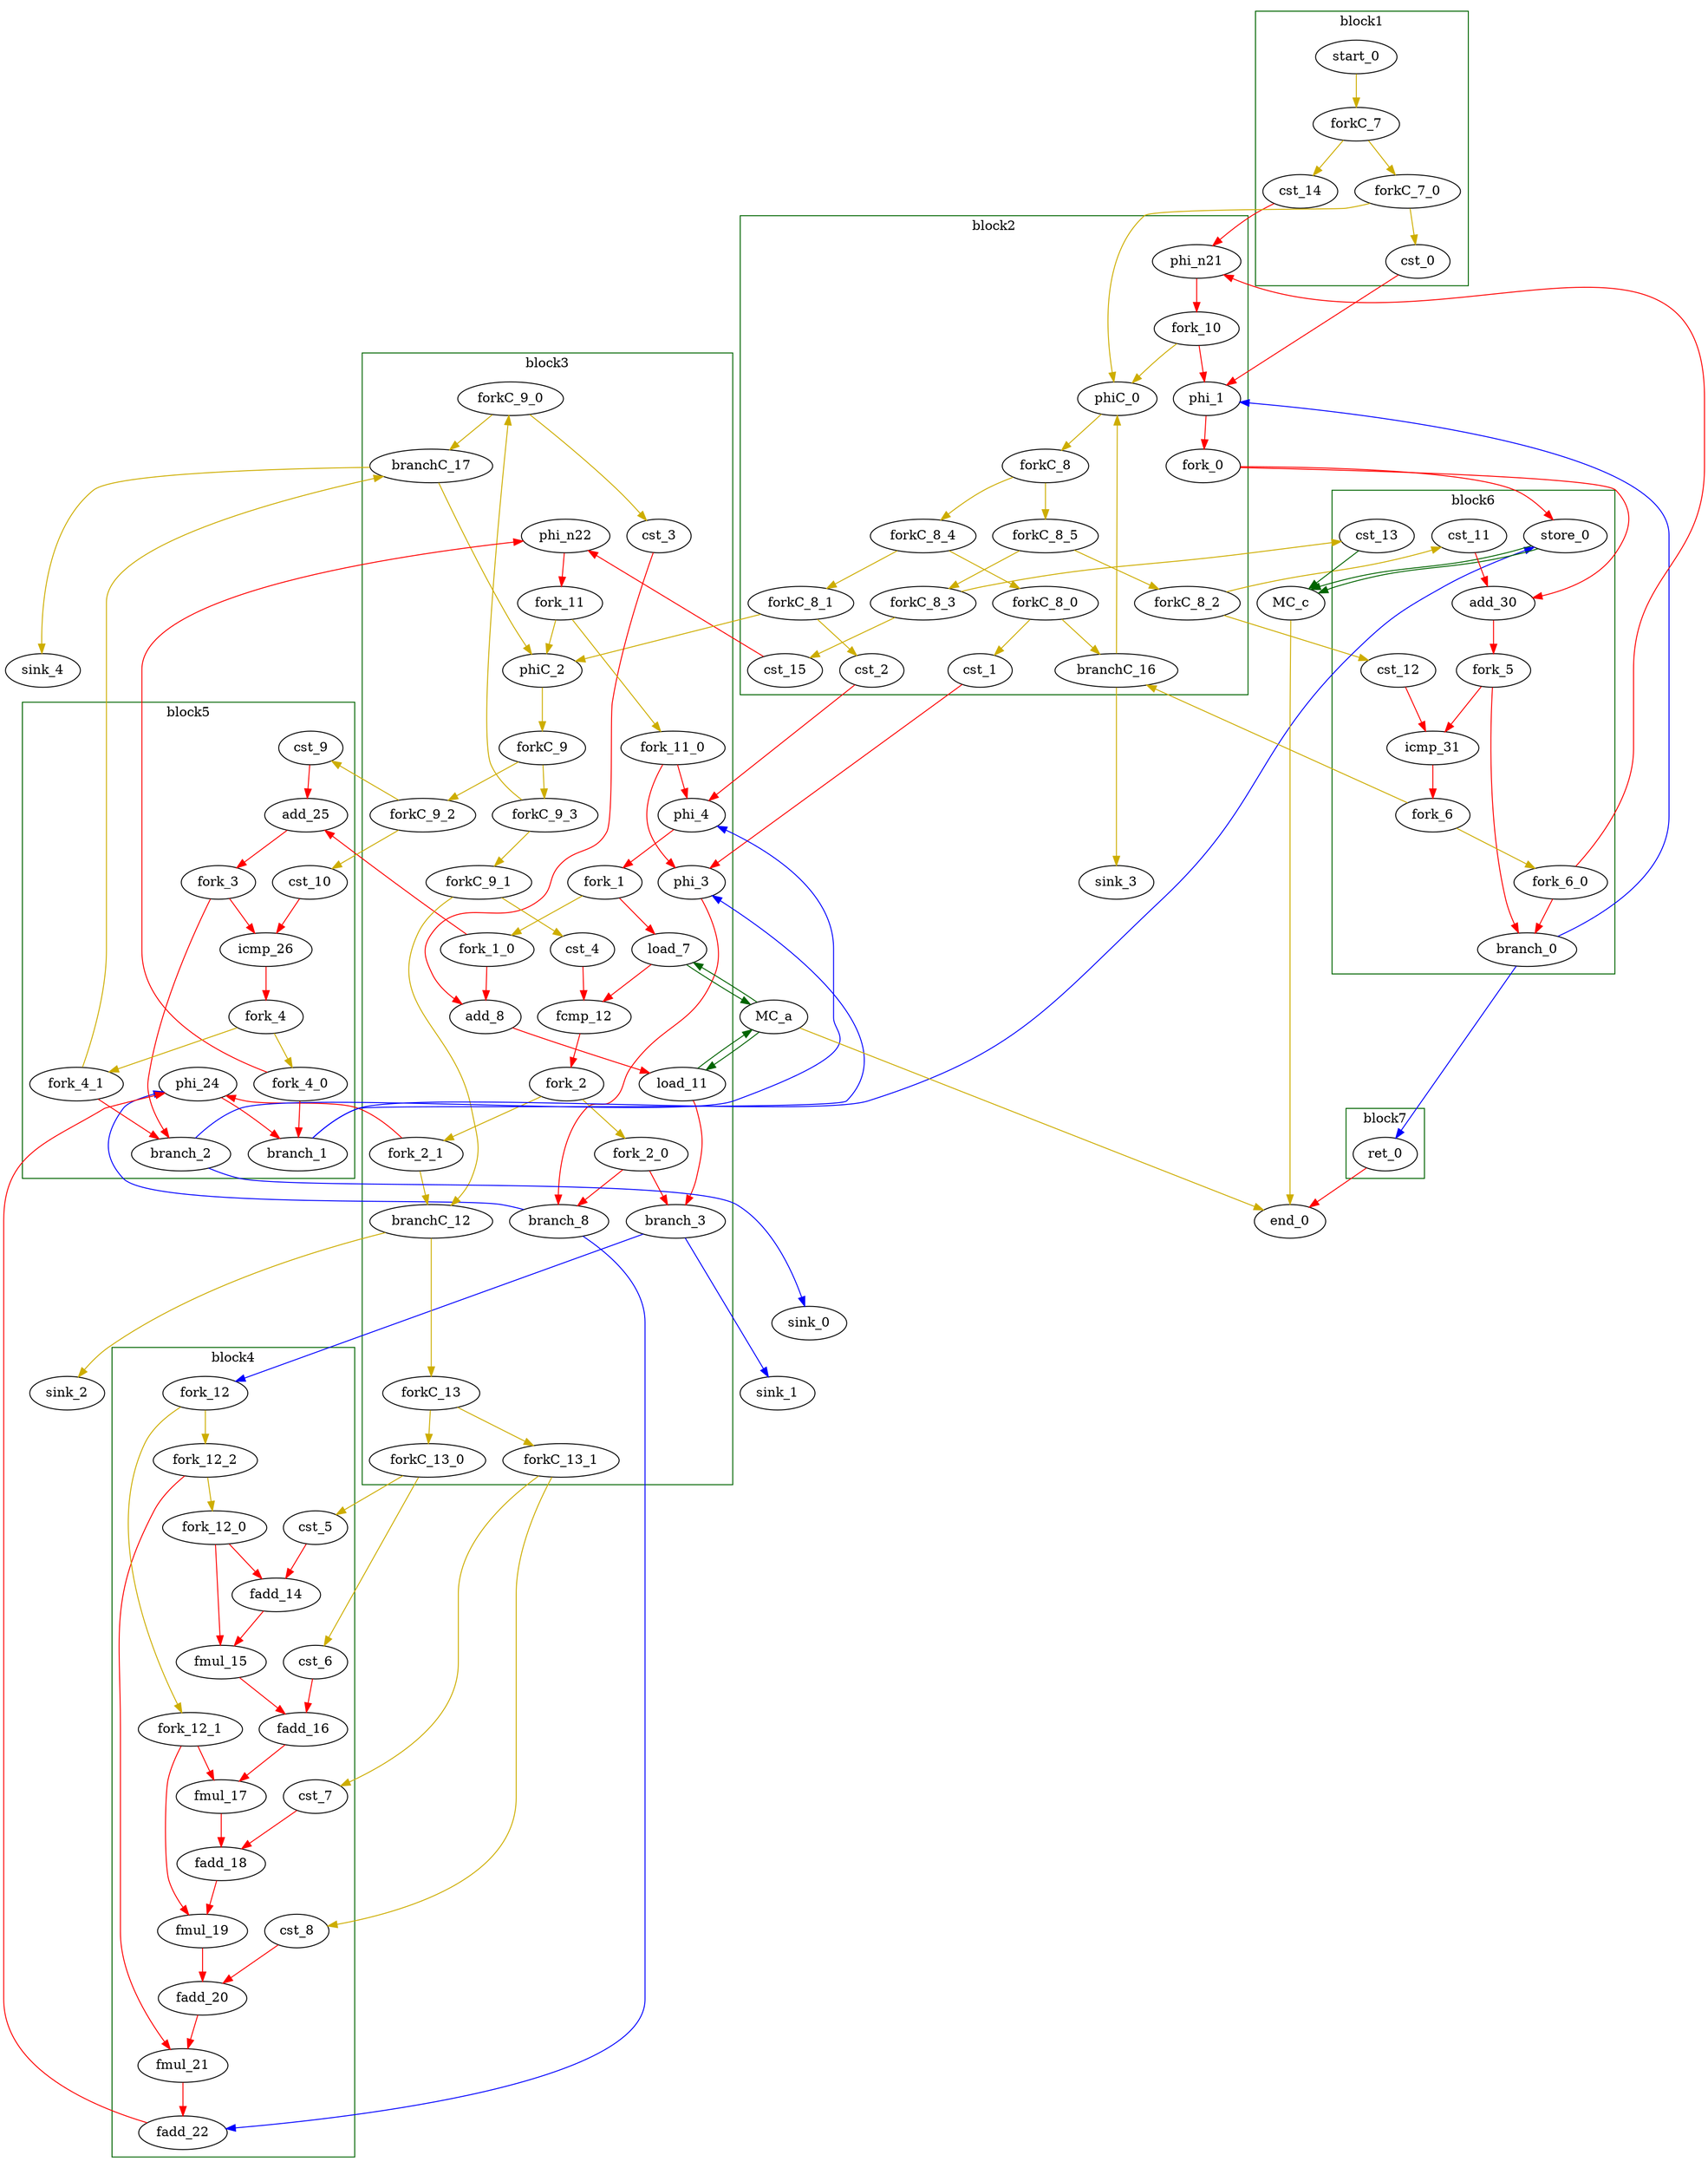 Digraph G {
	splines=spline;
//DHLS version: 0.1.1" [shape = "none" pos = "20,20!"]

	subgraph cluster_0 {
	color = "darkgreen";
		label = "block1";
		"cst_0" [type = "Constant", bbID= 1, in = "in1:32", out = "out1:32", value = "0x00000000", tagged=false, taggers_num=0, tagger_id=-1];
		"start_0" [type = "Entry", control= "true", bbID= 1, in = "in1:0", out = "out1:0", tagged=false, taggers_num=0, tagger_id=-1];
		"cst_14" [type = "Constant", bbID= 1, in = "in1:32", out = "out1:32", value = "0x00000000", tagged=false, taggers_num=0, tagger_id=-1];
		"forkC_7_0" [type = "fork Bool 2", bbID= 1, in = "in1:0", out = "out1:0 out2:0", tagged = false, taggers_num = 0, tagger_id = -1];
		"forkC_7" [type = "fork Bool 2", bbID= 1, in = "in1:0", out = "out1:0 out2:0", tagged = false, taggers_num = 0, tagger_id = -1];

	}

	subgraph cluster_1 {
	color = "darkgreen";
		label = "block2";
		"phi_1" [type = "mux T", bbID= 2, in = "in1?:1 in2:32 in3:32 ", out = "out1:32", delay=0.366, tagged=false, taggers_num=0, tagger_id=-1];
		"cst_1" [type = "Constant", bbID= 2, in = "in1:32", out = "out1:32", value = "0x00000000", tagged=false, taggers_num=0, tagger_id=-1];
		"cst_2" [type = "Constant", bbID= 2, in = "in1:32", out = "out1:32", value = "0x00000000", tagged=false, taggers_num=0, tagger_id=-1];
		"phiC_0" [type = "mux T", bbID= 2, in = "in1?:1 in2:0 in3:0 ", out = "out1:0", delay=0.166, tagged=false, taggers_num=0, tagger_id=-1];
		"phi_n21" [type = "Merge", bbID= 2, in = "in1:32 in2:32 ", out = "out1:32", delay=0.366, tagged=false, taggers_num=0, tagger_id=-1];
		"branchC_16" [type = "branch T", bbID= 2,  in = "in1:0 in2?:1*i", out = "out1+:0 out2-:0", tagged=false, taggers_num=0, tagger_id=-1];
		"cst_15" [type = "Constant", bbID= 2, in = "in1:32", out = "out1:32", value = "0x00000000", tagged=false, taggers_num=0, tagger_id=-1];
		"fork_0" [type = "fork Bool 2", bbID= 2, in = "in1:32", out = "out1:32 out2:32 ", tagged=false, taggers_num=0, tagger_id=-1];
		"forkC_8_0" [type = "fork Bool 2", bbID= 2, in = "in1:0", out = "out1:0 out2:0", tagged = false, taggers_num = 0, tagger_id = -1];
		"forkC_8_1" [type = "fork Bool 2", bbID= 2, in = "in1:0", out = "out1:0 out2:0", tagged = false, taggers_num = 0, tagger_id = -1];
		"forkC_8_2" [type = "fork Bool 2", bbID= 2, in = "in1:0", out = "out1:0 out2:0", tagged = false, taggers_num = 0, tagger_id = -1];
		"forkC_8_3" [type = "fork Bool 2", bbID= 2, in = "in1:0", out = "out1:0 out2:0", tagged = false, taggers_num = 0, tagger_id = -1];
		"forkC_8_4" [type = "fork Bool 2", bbID= 2, in = "in1:0", out = "out1:0 out2:0", tagged = false, taggers_num = 0, tagger_id = -1];
		"forkC_8_5" [type = "fork Bool 2", bbID= 2, in = "in1:0", out = "out1:0 out2:0", tagged = false, taggers_num = 0, tagger_id = -1];
		"forkC_8" [type = "fork Bool 2", bbID= 2, in = "in1:0", out = "out1:0 out2:0", tagged = false, taggers_num = 0, tagger_id = -1];
		"fork_10" [type = "fork Bool 2", bbID= 2, in = "in1:32", out = "out1:32 out2:32 ", tagged=false, taggers_num=0, tagger_id=-1];

	}

	subgraph cluster_2 {
	color = "darkgreen";
		label = "block3";
		"phi_3" [type = "mux T", bbID= 3, in = "in1?:1 in2:32 in3:32 ", out = "out1:32", delay=0.366, tagged=false, taggers_num=0, tagger_id=-1];
		"phi_4" [type = "mux T", bbID= 3, in = "in1?:1 in2:32 in3:32 ", out = "out1:32", delay=0.366, tagged=false, taggers_num=0, tagger_id=-1];
		"load_7" [type = "Operator", bbID= 3, op = "mc_load_op",bbID= 3, portId= 0, offset= 0, in = "in1:32 in2:32", out = "out1:32 out2:32 ", delay=0.000, latency=2, II=1, tagged=false, taggers_num=0, tagger_id=-1];
		"cst_3" [type = "Constant", bbID= 3, in = "in1:32", out = "out1:32", value = "0x00000001", tagged=false, taggers_num=0, tagger_id=-1];
		"add_8" [type = "Operator", bbID= 3, op = "add_op", in = "in1:32 in2:32 ", out = "out1:32 ", delay=1.693, latency=0, II=1, tagged=false, taggers_num=0, tagger_id=-1];
		"load_11" [type = "Operator", bbID= 3, op = "mc_load_op",bbID= 3, portId= 1, offset= 0, in = "in1:32 in2:32", out = "out1:32 out2:32 ", delay=0.000, latency=2, II=1, tagged=false, taggers_num=0, tagger_id=-1];
		"cst_4" [type = "Constant", bbID= 3, in = "in1:32", out = "out1:32", value = "0x00000000", tagged=false, taggers_num=0, tagger_id=-1];
		"fcmp_12" [type = "Operator", bbID= 3, op = "fcmp_ult_op", in = "in1:32 in2:32 ", out = "out1:1 ", delay=0.966, latency=2, II=1, tagged=false, taggers_num=0, tagger_id=-1];
		"phiC_2" [type = "mux T", bbID= 3, in = "in1?:1 in2:0 in3:0 ", out = "out1:0", delay=0.166, tagged=false, taggers_num=0, tagger_id=-1];
		"phi_n22" [type = "Merge", bbID= 3, in = "in1:32 in2:32 ", out = "out1:32", delay=0.366, tagged=false, taggers_num=0, tagger_id=-1];
		"branch_3" [type = "branch T", bbID= 3,  in = "in1:32 in2?:1", out = "out1+:32 out2-:32", tagged=false, taggers_num=0, tagger_id=-1];
		"branch_8" [type = "branch T", bbID= 3,  in = "in1:32 in2?:1", out = "out1+:32 out2-:32", tagged=false, taggers_num=0, tagger_id=-1];
		"branchC_12" [type = "branch T", bbID= 3,  in = "in1:0 in2?:1", out = "out1+:0 out2-:0", tagged=false, taggers_num=0, tagger_id=-1];
		"branchC_17" [type = "branch T", bbID= 3,  in = "in1:0 in2?:1*i", out = "out1+:0 out2-:0", tagged=false, taggers_num=0, tagger_id=-1];
		"fork_1_0" [type = "fork Bool 2", bbID= 3, in = "in1:32", out = "out1:32 out2:32", tagged = false, taggers_num = 0, tagger_id = -1];
		"fork_1" [type = "fork Bool 2", bbID= 3, in = "in1:32", out = "out1:32 out2:32", tagged = false, taggers_num = 0, tagger_id = -1];
		"fork_2_0" [type = "fork Bool 2", bbID= 3, in = "in1:32", out = "out1:32 out2:32", tagged = false, taggers_num = 0, tagger_id = -1];
		"fork_2_1" [type = "fork Bool 2", bbID= 3, in = "in1:32", out = "out1:32 out2:32", tagged = false, taggers_num = 0, tagger_id = -1];
		"fork_2" [type = "fork Bool 2", bbID= 3, in = "in1:32", out = "out1:32 out2:32", tagged = false, taggers_num = 0, tagger_id = -1];
		"forkC_9_0" [type = "fork Bool 2", bbID= 3, in = "in1:0", out = "out1:0 out2:0", tagged = false, taggers_num = 0, tagger_id = -1];
		"forkC_9_1" [type = "fork Bool 2", bbID= 3, in = "in1:0", out = "out1:0 out2:0", tagged = false, taggers_num = 0, tagger_id = -1];
		"forkC_9_2" [type = "fork Bool 2", bbID= 3, in = "in1:0", out = "out1:0 out2:0", tagged = false, taggers_num = 0, tagger_id = -1];
		"forkC_9_3" [type = "fork Bool 2", bbID= 3, in = "in1:0", out = "out1:0 out2:0", tagged = false, taggers_num = 0, tagger_id = -1];
		"forkC_9" [type = "fork Bool 2", bbID= 3, in = "in1:0", out = "out1:0 out2:0", tagged = false, taggers_num = 0, tagger_id = -1];
		"fork_11_0" [type = "fork Bool 2", bbID= 3, in = "in1:32", out = "out1:32 out2:32", tagged = false, taggers_num = 0, tagger_id = -1];
		"fork_11" [type = "fork Bool 2", bbID= 3, in = "in1:32", out = "out1:32 out2:32", tagged = false, taggers_num = 0, tagger_id = -1];
		"forkC_13_0" [type = "fork Bool 2", bbID= 3, in = "in1:0", out = "out1:0 out2:0", tagged = false, taggers_num = 1, tagger_id = -1];
		"forkC_13_1" [type = "fork Bool 2", bbID= 3, in = "in1:0", out = "out1:0 out2:0", tagged = false, taggers_num = 1, tagger_id = -1];
		"forkC_13" [type = "fork Bool 2", bbID= 3, in = "in1:0", out = "out1:0 out2:0", tagged = false, taggers_num = 1, tagger_id = -1];

	}

	subgraph cluster_3 {
	color = "darkgreen";
		label = "block4";
		"cst_5" [type = "Constant", bbID= 4, in = "in1:32", out = "out1:32", value = "0x3F23D70A", tagged=false, taggers_num=0, tagger_id=-1];
		"fadd_14" [type = "Operator", bbID= 4, op = "fadd_op", in = "in1:32 in2:32 ", out = "out1:32 ", delay=0.966, latency=10, II=1, tagged=false, taggers_num=0, tagger_id=-1];
		"fmul_15" [type = "Operator", bbID= 4, op = "fmul_op", in = "in1:32 in2:32 ", out = "out1:32 ", delay=0.966, latency=6, II=1, tagged=false, taggers_num=0, tagger_id=-1];
		"cst_6" [type = "Constant", bbID= 4, in = "in1:32", out = "out1:32", value = "0x3F333333", tagged=false, taggers_num=0, tagger_id=-1];
		"fadd_16" [type = "Operator", bbID= 4, op = "fadd_op", in = "in1:32 in2:32 ", out = "out1:32 ", delay=0.966, latency=10, II=1, tagged=false, taggers_num=0, tagger_id=-1];
		"fmul_17" [type = "Operator", bbID= 4, op = "fmul_op", in = "in1:32 in2:32 ", out = "out1:32 ", delay=0.966, latency=6, II=1, tagged=false, taggers_num=0, tagger_id=-1];
		"cst_7" [type = "Constant", bbID= 4, in = "in1:32", out = "out1:32", value = "0x3E570A3D", tagged=false, taggers_num=0, tagger_id=-1];
		"fadd_18" [type = "Operator", bbID= 4, op = "fadd_op", in = "in1:32 in2:32 ", out = "out1:32 ", delay=0.966, latency=10, II=1, tagged=false, taggers_num=0, tagger_id=-1];
		"fmul_19" [type = "Operator", bbID= 4, op = "fmul_op", in = "in1:32 in2:32 ", out = "out1:32 ", delay=0.966, latency=6, II=1, tagged=false, taggers_num=0, tagger_id=-1];
		"cst_8" [type = "Constant", bbID= 4, in = "in1:32", out = "out1:32", value = "0x3EA8F5C3", tagged=false, taggers_num=0, tagger_id=-1];
		"fadd_20" [type = "Operator", bbID= 4, op = "fadd_op", in = "in1:32 in2:32 ", out = "out1:32 ", delay=0.966, latency=10, II=1, tagged=false, taggers_num=0, tagger_id=-1];
		"fmul_21" [type = "Operator", bbID= 4, op = "fmul_op", in = "in1:32 in2:32 ", out = "out1:32 ", delay=0.966, latency=6, II=1, tagged=false, taggers_num=0, tagger_id=-1];
		"fadd_22" [type = "Operator", bbID= 4, op = "fadd_op", in = "in1:32 in2:32 ", out = "out1:32 ", delay=0.966, latency=10, II=1, tagged=false, taggers_num=0, tagger_id=-1];
		"fork_12_0" [type = "fork Bool 2", bbID= 4, in = "in1:32", out = "out1:32 out2:32", tagged = false, taggers_num = 0, tagger_id = -1];
		"fork_12_1" [type = "fork Bool 2", bbID= 4, in = "in1:32", out = "out1:32 out2:32", tagged = false, taggers_num = 0, tagger_id = -1];
		"fork_12_2" [type = "fork Bool 2", bbID= 4, in = "in1:32", out = "out1:32 out2:32", tagged = false, taggers_num = 0, tagger_id = -1];
		"fork_12" [type = "fork Bool 2", bbID= 4, in = "in1:32", out = "out1:32 out2:32", tagged = false, taggers_num = 0, tagger_id = -1];

	}

	subgraph cluster_4 {
	color = "darkgreen";
		label = "block5";
		"phi_24" [type = "mux T", bbID= 5, in = "in1?:1 in2:32 in3:32 ", out = "out1:32", delay=0.366, tagged=false, taggers_num=0, tagger_id=-1];
		"cst_9" [type = "Constant", bbID= 5, in = "in1:32", out = "out1:32", value = "0x00000001", tagged=false, taggers_num=0, tagger_id=-1];
		"add_25" [type = "Operator", bbID= 5, op = "add_op", in = "in1:32 in2:32 ", out = "out1:32 ", delay=1.693, latency=0, II=1, tagged=false, taggers_num=0, tagger_id=-1];
		"cst_10" [type = "Constant", bbID= 5, in = "in1:32", out = "out1:32", value = "0x000003E8", tagged=false, taggers_num=0, tagger_id=-1];
		"icmp_26" [type = "Operator", bbID= 5, op = "icmp_ult_op", in = "in1:32 in2:32 ", out = "out1:1 ", delay=1.530, latency=0, II=1, tagged=false, taggers_num=0, tagger_id=-1];
		"branch_1" [type = "branch T", bbID= 5,  in = "in1:32 in2?:1*i", out = "out1+:32 out2-:32", tagged=false, taggers_num=0, tagger_id=-1];
		"branch_2" [type = "branch T", bbID= 5,  in = "in1:32 in2?:1*i", out = "out1+:32 out2-:32", tagged=false, taggers_num=0, tagger_id=-1];
		"fork_3" [type = "fork Bool 2", bbID= 5, in = "in1:32", out = "out1:32 out2:32 ", tagged=false, taggers_num=0, tagger_id=-1];
		"fork_4_0" [type = "fork Bool 2", bbID= 5, in = "in1:32", out = "out1:32 out2:32", tagged = false, taggers_num = 0, tagger_id = -1];
		"fork_4_1" [type = "fork Bool 2", bbID= 5, in = "in1:32", out = "out1:32 out2:32", tagged = false, taggers_num = 0, tagger_id = -1];
		"fork_4" [type = "fork Bool 2", bbID= 5, in = "in1:32", out = "out1:32 out2:32", tagged = false, taggers_num = 0, tagger_id = -1];

	}

	subgraph cluster_5 {
	color = "darkgreen";
		label = "block6";
		"store_0" [type = "Operator", bbID= 6, op = "mc_store_op",bbID= 6, portId= 0, offset= 0, in = "in1:32 in2:32 ", out = "out1:32 out2:32 ", delay=0.000, latency=0, II=1, tagged=false, taggers_num=0, tagger_id=-1];
		"cst_11" [type = "Constant", bbID= 6, in = "in1:32", out = "out1:32", value = "0x00000001", tagged=false, taggers_num=0, tagger_id=-1];
		"add_30" [type = "Operator", bbID= 6, op = "add_op", in = "in1:32 in2:32 ", out = "out1:32 ", delay=1.693, latency=0, II=1, tagged=false, taggers_num=0, tagger_id=-1];
		"cst_12" [type = "Constant", bbID= 6, in = "in1:32", out = "out1:32", value = "0x0000000A", tagged=false, taggers_num=0, tagger_id=-1];
		"icmp_31" [type = "Operator", bbID= 6, op = "icmp_ult_op", in = "in1:32 in2:32 ", out = "out1:1 ", delay=1.530, latency=0, II=1, tagged=false, taggers_num=0, tagger_id=-1];
		"cst_13" [type = "Constant", bbID= 6, in = "in1:32", out = "out1:32", value = "0x00000001", tagged=false, taggers_num=0, tagger_id=-1];
		"branch_0" [type = "branch T", bbID= 6,  in = "in1:32 in2?:1*i", out = "out1+:32 out2-:32", tagged=false, taggers_num=0, tagger_id=-1];
		"fork_5" [type = "fork Bool 2", bbID= 6, in = "in1:32", out = "out1:32 out2:32 ", tagged=false, taggers_num=0, tagger_id=-1];
		"fork_6_0" [type = "fork Bool 2", bbID= 6, in = "in1:32", out = "out1:32 out2:32", tagged = false, taggers_num = 0, tagger_id = -1];
		"fork_6" [type = "fork Bool 2", bbID= 6, in = "in1:32", out = "out1:32 out2:32", tagged = false, taggers_num = 0, tagger_id = -1];

	}

	subgraph cluster_6 {
	color = "darkgreen";
		label = "block7";
		"ret_0" [type = "Operator", bbID= 7, op = "ret_op", in = "in1:32 ", out = "out1:32 ", delay=0.000, latency=0, II=1, tagged=false, taggers_num=0, tagger_id=-1];

	}
	"MC_a" [type = "MC", bbID= 0, in = "in1:32*l0a in2:32*l1a ", out = "out1:32*l0d out2:32*l1d out3:0*e ", memory = "a", bbcount = 0, ldcount = 2, stcount = 0];
	"MC_c" [type = "MC", bbID= 0, in = "in1:32*c0 in2:32*s0a in3:32*s0d ", out = "out1:0*e ", memory = "c", bbcount = 1, ldcount = 0, stcount = 1];
	"sink_0" [type = "Sink", bbID= 0, in = "in1:32"];
	"sink_1" [type = "Sink", bbID= 0, in = "in1:32"];
	"sink_2" [type = "Sink", bbID= 0, in = "in1:0"];
	"sink_3" [type = "Sink", bbID= 0, in = "in1:0"];
	"sink_4" [type = "Sink", bbID= 0, in = "in1:0"];
	"end_0" [type = "Exit", bbID= 0, in = "in1:0*e in2:0*e  in3:32 ", out = "out1:32" ];

	"load_7" -> "MC_a" [color = "darkgreen", mem_address = "true", from = "out2", to = "in1"];
	"MC_a" -> "load_7" [color = "darkgreen", mem_address = "false", from = "out1", to = "in1"];
	"load_11" -> "MC_a" [color = "darkgreen", mem_address = "true", from = "out2", to = "in2"];
	"MC_a" -> "load_11" [color = "darkgreen", mem_address = "false", from = "out2", to = "in1"];
	"store_0" -> "MC_c" [color = "darkgreen", mem_address = "true", from = "out2", to = "in2"];
	"store_0" -> "MC_c" [color = "darkgreen", mem_address = "false", from = "out1", to = "in3"];
	"MC_a" -> "end_0" [color = "gold3", from = "out3", to = "in1"];
	"cst_13" -> "MC_c" [color = "darkgreen", from = "out1", to = "in1"];
	"MC_c" -> "end_0" [color = "gold3", from = "out1", to = "in2"];
	"cst_0" -> "phi_1" [color = "red", from = "out1", to = "in2"];
	"phi_1" -> "fork_0" [color = "red", from = "out1", to = "in1"];
	"cst_1" -> "phi_3" [color = "red", from = "out1", to = "in2"];
	"phi_3" -> "branch_8" [color = "red", from = "out1", to = "in1"];
	"cst_2" -> "phi_4" [color = "red", from = "out1", to = "in2"];
	"phi_4" -> "fork_1" [color = "red", from = "out1", to = "in1"];
	"load_7" -> "fcmp_12" [color = "red", from = "out1", to = "in1"];
	"cst_3" -> "add_8" [color = "red", from = "out1", to = "in2"];
	"add_8" -> "load_11" [color = "red", from = "out1", to = "in2"];
	"load_11" -> "branch_3" [color = "red", from = "out1", to = "in1"];
	"cst_4" -> "fcmp_12" [color = "red", from = "out1", to = "in2"];
	"fcmp_12" -> "fork_2" [color = "red", from = "out1", to = "in1"];
	"cst_5" -> "fadd_14" [color = "red", from = "out1", to = "in2"];
	"fadd_14" -> "fmul_15" [color = "red", from = "out1", to = "in1"];
	"fmul_15" -> "fadd_16" [color = "red", from = "out1", to = "in1"];
	"cst_6" -> "fadd_16" [color = "red", from = "out1", to = "in2"];
	"fadd_16" -> "fmul_17" [color = "red", from = "out1", to = "in1"];
	"fmul_17" -> "fadd_18" [color = "red", from = "out1", to = "in1"];
	"cst_7" -> "fadd_18" [color = "red", from = "out1", to = "in2"];
	"fadd_18" -> "fmul_19" [color = "red", from = "out1", to = "in1"];
	"fmul_19" -> "fadd_20" [color = "red", from = "out1", to = "in1"];
	"cst_8" -> "fadd_20" [color = "red", from = "out1", to = "in2"];
	"fadd_20" -> "fmul_21" [color = "red", from = "out1", to = "in1"];
	"fmul_21" -> "fadd_22" [color = "red", from = "out1", to = "in2"];
	"fadd_22" -> "phi_24" [color = "red", from = "out1", to = "in2"];
	"phi_24" -> "branch_1" [color = "red", from = "out1", to = "in1"];
	"cst_9" -> "add_25" [color = "red", from = "out1", to = "in2"];
	"add_25" -> "fork_3" [color = "red", from = "out1", to = "in1"];
	"cst_10" -> "icmp_26" [color = "red", from = "out1", to = "in2"];
	"icmp_26" -> "fork_4" [color = "red", from = "out1", to = "in1"];
	"cst_11" -> "add_30" [color = "red", from = "out1", to = "in2"];
	"add_30" -> "fork_5" [color = "red", from = "out1", to = "in1"];
	"cst_12" -> "icmp_31" [color = "red", from = "out1", to = "in2"];
	"icmp_31" -> "fork_6" [color = "red", from = "out1", to = "in1"];
	"ret_0" -> "end_0" [color = "red", from = "out1", to = "in3"];
	"start_0" -> "forkC_7" [color = "gold3", from = "out1", to = "in1"];
	"phiC_0" -> "forkC_8" [color = "gold3", from = "out1", to = "in1"];
	"phiC_2" -> "forkC_9" [color = "gold3", from = "out1", to = "in1"];
	"branch_0" -> "ret_0" [color = "blue", minlen = 3, from = "out1", to = "in1"];
	"branch_0" -> "phi_1" [color = "blue", minlen = 3, from = "out2", to = "in3"];
	"phi_n21" -> "fork_10" [color = "red", from = "out1", to = "in1"];
	"cst_14" -> "phi_n21" [color = "red", from = "out1", to = "in1"];
	"branch_1" -> "store_0" [color = "blue", minlen = 3, from = "out1", to = "in1"];
	"branch_1" -> "phi_3" [color = "blue", minlen = 3, from = "out2", to = "in3"];
	"phi_n22" -> "fork_11" [color = "red", from = "out1", to = "in1"];
	"branch_2" -> "sink_0" [color = "blue", minlen = 3, from = "out1", to = "in1"];
	"branch_2" -> "phi_4" [color = "blue", minlen = 3, from = "out2", to = "in3"];
	"branch_3" -> "sink_1" [color = "blue", minlen = 3, from = "out1", to = "in1"];
	"branch_3" -> "fork_12" [color = "blue", minlen = 3, from = "out2", to = "in1"];
	"branch_8" -> "phi_24" [color = "blue", minlen = 3, from = "out1", to = "in3"];
	"branch_8" -> "fadd_22" [color = "blue", minlen = 3, from = "out2", to = "in1"];
	"branchC_12" -> "sink_2" [color = "gold3", minlen = 3, from = "out1", to = "in1"];
	"branchC_12" -> "forkC_13" [color = "gold3", minlen = 3, from = "out2", to = "in1"];
	"branchC_16" -> "sink_3" [color = "gold3", minlen = 3, from = "out1", to = "in1"];
	"branchC_16" -> "phiC_0" [color = "gold3", minlen = 3, from = "out2", to = "in3"];
	"branchC_17" -> "sink_4" [color = "gold3", minlen = 3, from = "out1", to = "in1"];
	"branchC_17" -> "phiC_2" [color = "gold3", minlen = 3, from = "out2", to = "in3"];
	"cst_15" -> "phi_n22" [color = "red", from = "out1", to = "in1"];
    "fork_12_0" -> "fadd_14" [color = "red", from = "out1", to = "in1"];
    "fork_12_0" -> "fmul_15" [color = "red", from = "out2", to = "in2"];
    "fork_12_1" -> "fmul_17" [color = "red", from = "out1", to = "in2"];
    "fork_12_1" -> "fmul_19" [color = "red", from = "out2", to = "in2"];
    "fork_12_2" -> "fmul_21" [color = "red", from = "out1", to = "in2"];
    "fork_12_2" -> "fork_12_0" [color = "gold3", from = "out2", to = "in1"];
    "fork_12" -> "fork_12_1" [color = "gold3", from = "out1", to = "in1"];
    "fork_12" -> "fork_12_2" [color = "gold3", from = "out2", to = "in1"];
	"fork_0" -> "add_30" [color = "red", from = "out1", to = "in1"];
	"fork_0" -> "store_0" [color = "red", from = "out2", to = "in2"];
    "fork_1_0" -> "add_8" [color = "red", from = "out1", to = "in1"];
    "fork_1_0" -> "add_25" [color = "red", from = "out2", to = "in1"];
    "fork_1" -> load_7 [color = red, from = "out1", to = in2];
    "fork_1" -> "fork_1_0" [color = "gold3", from = "out2", to = "in1"];
    "fork_2_0" -> "branch_3" [color = "red", from = "out1", to = "in2"];
    "fork_2_0" -> "branch_8" [color = "red", from = "out2", to = "in2"];
    "fork_2_1" -> "branchC_12" [color = "gold3", from = "out1", to = "in2"];
    "fork_2_1" -> "phi_24" [color = "red", from = "out2", to = "in1"];
    "fork_2" -> "fork_2_0" [color = "gold3", from = "out1", to = "in1"];
    "fork_2" -> "fork_2_1" [color = "gold3", from = "out2", to = "in1"];
	"fork_3" -> "icmp_26" [color = "red", from = "out1", to = "in1"];
	"fork_3" -> "branch_2" [color = "red", from = "out2", to = "in1"];
    "fork_4_0" -> "branch_1" [color = "red", from = "out1", to = "in2"];
    "fork_4_0" -> "phi_n22" [color = "red", from = "out2", to = "in2"];
    "fork_4_1" -> "branch_2" [color = "red", from = "out1", to = "in2"];
    "fork_4_1" -> "branchC_17" [color = "gold3", from = "out2", to = "in2"];
    "fork_4" -> "fork_4_0" [color = "gold3", from = "out1", to = "in1"];
    "fork_4" -> "fork_4_1" [color = "gold3", from = "out2", to = "in1"];
	"fork_5" -> "icmp_31" [color = "red", from = "out1", to = "in1"];
	"fork_5" -> "branch_0" [color = "red", from = "out2", to = "in1"];
    "fork_6_0" -> "branch_0" [color = "red", from = "out1", to = "in2"];
    "fork_6_0" -> "phi_n21" [color = "red", from = "out2", to = "in2"];
    "fork_6" -> branchC_16 [color = gold3, from = "out1", to = in2];
    "fork_6" -> "fork_6_0" [color = "gold3", from = "out2", to = "in1"];
    "forkC_7_0" -> "cst_0" [color = "gold3", from = "out1", to = "in1"];
    "forkC_7_0" -> "phiC_0" [color = "gold3", from = "out2", to = "in2"];
    "forkC_7" -> cst_14 [color = gold3, from = "out1", to = in1];
    "forkC_7" -> "forkC_7_0" [color = "gold3", from = "out2", to = "in1"];
    "forkC_8_0" -> "cst_1" [color = "gold3", from = "out1", to = "in1"];
    "forkC_8_0" -> "branchC_16" [color = "gold3", from = "out2", to = "in1"];
    "forkC_8_1" -> "cst_2" [color = "gold3", from = "out1", to = "in1"];
    "forkC_8_1" -> "phiC_2" [color = "gold3", from = "out2", to = "in2"];
    "forkC_8_2" -> "cst_11" [color = "gold3", from = "out1", to = "in1"];
    "forkC_8_2" -> "cst_12" [color = "gold3", from = "out2", to = "in1"];
    "forkC_8_3" -> "cst_13" [color = "gold3", from = "out1", to = "in1"];
    "forkC_8_3" -> "cst_15" [color = "gold3", from = "out2", to = "in1"];
    "forkC_8_4" -> "forkC_8_0" [color = "gold3", from = "out1", to = "in1"];
    "forkC_8_4" -> "forkC_8_1" [color = "gold3", from = "out2", to = "in1"];
    "forkC_8_5" -> "forkC_8_2" [color = "gold3", from = "out1", to = "in1"];
    "forkC_8_5" -> "forkC_8_3" [color = "gold3", from = "out2", to = "in1"];
    "forkC_8" -> "forkC_8_4" [color = "gold3", from = "out1", to = "in1"];
    "forkC_8" -> "forkC_8_5" [color = "gold3", from = "out2", to = "in1"];
    "forkC_9_0" -> "cst_3" [color = "gold3", from = "out1", to = "in1"];
    "forkC_9_0" -> "branchC_17" [color = "gold3", from = "out2", to = "in1"];
    "forkC_9_1" -> "cst_4" [color = "gold3", from = "out1", to = "in1"];
    "forkC_9_1" -> "branchC_12" [color = "gold3", from = "out2", to = "in1"];
    "forkC_9_2" -> "cst_9" [color = "gold3", from = "out1", to = "in1"];
    "forkC_9_2" -> "cst_10" [color = "gold3", from = "out2", to = "in1"];
    "forkC_9_3" -> "forkC_9_0" [color = "gold3", from = "out1", to = "in1"];
    "forkC_9_3" -> "forkC_9_1" [color = "gold3", from = "out2", to = "in1"];
    "forkC_9" -> "forkC_9_2" [color = "gold3", from = "out1", to = "in1"];
    "forkC_9" -> "forkC_9_3" [color = "gold3", from = "out2", to = "in1"];
	"fork_10" -> "phi_1" [color = "red", from = "out1", to = "in1"];
	"fork_10" -> "phiC_0" [color = "gold3", from = "out2", to = "in1"];
    "fork_11_0" -> "phi_3" [color = "red", from = "out1", to = "in1"];
    "fork_11_0" -> "phi_4" [color = "red", from = "out2", to = "in1"];
    "fork_11" -> phiC_2 [color = gold3, from = "out1", to = in1];
    "fork_11" -> "fork_11_0" [color = "gold3", from = "out2", to = "in1"];
    "forkC_13_0" -> "cst_5" [color = "gold3", from = "out1", to = "in1"];
    "forkC_13_0" -> "cst_6" [color = "gold3", from = "out2", to = "in1"];
    "forkC_13_1" -> "cst_7" [color = "gold3", from = "out1", to = "in1"];
    "forkC_13_1" -> "cst_8" [color = "gold3", from = "out2", to = "in1"];
    "forkC_13" -> "forkC_13_0" [color = "gold3", from = "out1", to = "in1"];
    "forkC_13" -> "forkC_13_1" [color = "gold3", from = "out2", to = "in1"];

}